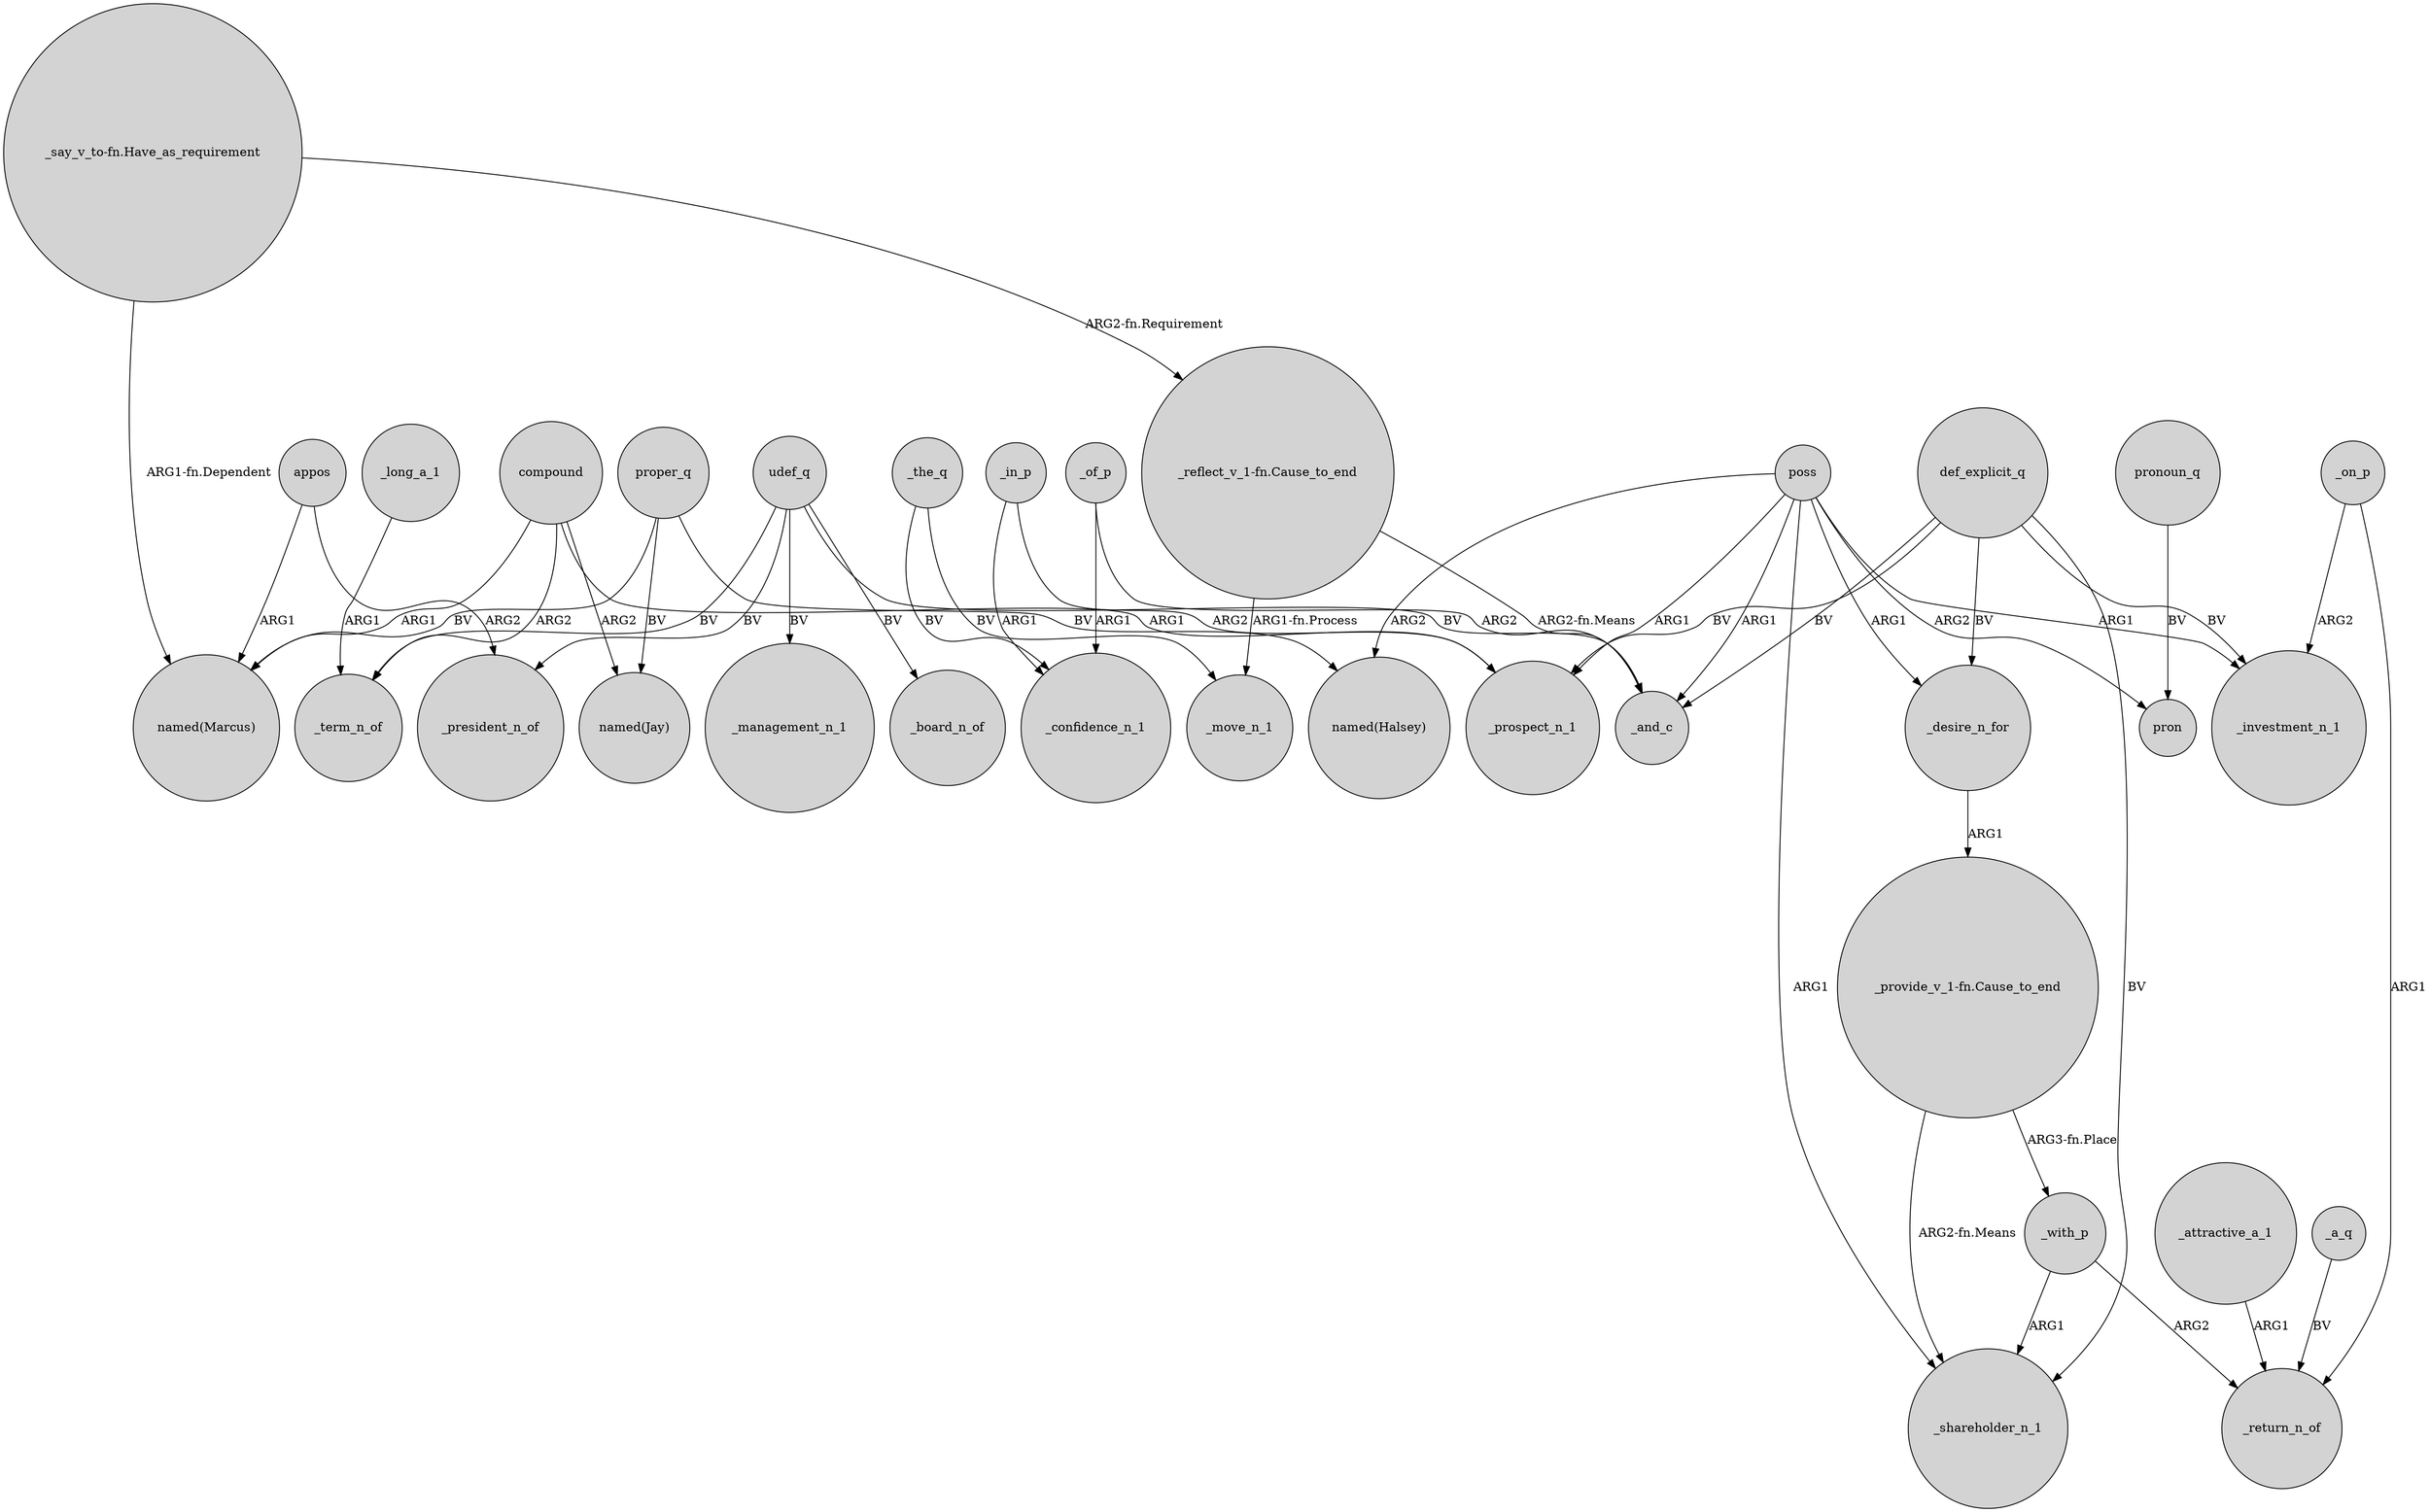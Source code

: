 digraph {
	node [shape=circle style=filled]
	poss -> _prospect_n_1 [label=ARG1]
	udef_q -> _term_n_of [label=BV]
	appos -> _president_n_of [label=ARG2]
	_of_p -> _and_c [label=ARG2]
	_desire_n_for -> "_provide_v_1-fn.Cause_to_end" [label=ARG1]
	_on_p -> _investment_n_1 [label=ARG2]
	compound -> _term_n_of [label=ARG2]
	"_say_v_to-fn.Have_as_requirement" -> "_reflect_v_1-fn.Cause_to_end" [label="ARG2-fn.Requirement"]
	poss -> "named(Halsey)" [label=ARG2]
	compound -> _prospect_n_1 [label=ARG1]
	_long_a_1 -> _term_n_of [label=ARG1]
	_on_p -> _return_n_of [label=ARG1]
	"_provide_v_1-fn.Cause_to_end" -> _with_p [label="ARG3-fn.Place"]
	_with_p -> _return_n_of [label=ARG2]
	udef_q -> _and_c [label=BV]
	proper_q -> "named(Jay)" [label=BV]
	def_explicit_q -> _desire_n_for [label=BV]
	poss -> _investment_n_1 [label=ARG1]
	udef_q -> _management_n_1 [label=BV]
	def_explicit_q -> _and_c [label=BV]
	pronoun_q -> pron [label=BV]
	poss -> pron [label=ARG2]
	_attractive_a_1 -> _return_n_of [label=ARG1]
	def_explicit_q -> _shareholder_n_1 [label=BV]
	poss -> _and_c [label=ARG1]
	_of_p -> _confidence_n_1 [label=ARG1]
	poss -> _shareholder_n_1 [label=ARG1]
	"_reflect_v_1-fn.Cause_to_end" -> _and_c [label="ARG2-fn.Means"]
	"_reflect_v_1-fn.Cause_to_end" -> _move_n_1 [label="ARG1-fn.Process"]
	_the_q -> _confidence_n_1 [label=BV]
	udef_q -> _board_n_of [label=BV]
	compound -> "named(Jay)" [label=ARG2]
	_in_p -> _confidence_n_1 [label=ARG1]
	_a_q -> _return_n_of [label=BV]
	proper_q -> "named(Marcus)" [label=BV]
	appos -> "named(Marcus)" [label=ARG1]
	_with_p -> _shareholder_n_1 [label=ARG1]
	_in_p -> _prospect_n_1 [label=ARG2]
	def_explicit_q -> _prospect_n_1 [label=BV]
	"_provide_v_1-fn.Cause_to_end" -> _shareholder_n_1 [label="ARG2-fn.Means"]
	"_say_v_to-fn.Have_as_requirement" -> "named(Marcus)" [label="ARG1-fn.Dependent"]
	def_explicit_q -> _investment_n_1 [label=BV]
	udef_q -> _president_n_of [label=BV]
	_the_q -> _move_n_1 [label=BV]
	compound -> "named(Marcus)" [label=ARG1]
	poss -> _desire_n_for [label=ARG1]
	proper_q -> "named(Halsey)" [label=BV]
}
